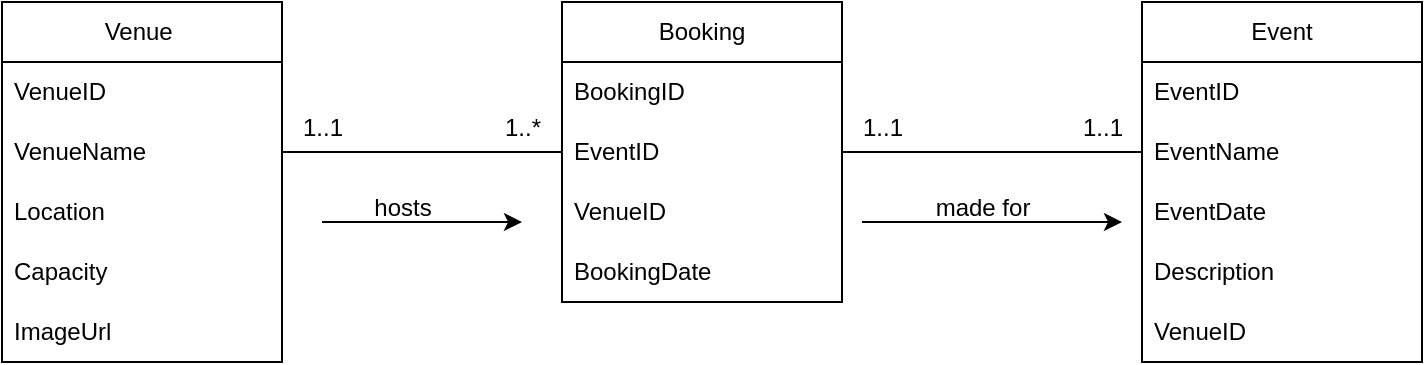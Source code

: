 <mxfile version="26.2.2">
  <diagram name="Page-1" id="wSS1VepkaRzBaKdJ-JS0">
    <mxGraphModel dx="1044" dy="626" grid="1" gridSize="10" guides="1" tooltips="1" connect="1" arrows="1" fold="1" page="1" pageScale="1" pageWidth="827" pageHeight="1169" math="0" shadow="0">
      <root>
        <mxCell id="0" />
        <mxCell id="1" parent="0" />
        <mxCell id="_Fv2cPhreYn9nHPVNvHP-1" value="Venue&amp;nbsp;" style="swimlane;fontStyle=0;childLayout=stackLayout;horizontal=1;startSize=30;horizontalStack=0;resizeParent=1;resizeParentMax=0;resizeLast=0;collapsible=1;marginBottom=0;whiteSpace=wrap;html=1;" parent="1" vertex="1">
          <mxGeometry x="40" y="120" width="140" height="180" as="geometry" />
        </mxCell>
        <mxCell id="_Fv2cPhreYn9nHPVNvHP-2" value="VenueID" style="text;strokeColor=none;fillColor=none;align=left;verticalAlign=middle;spacingLeft=4;spacingRight=4;overflow=hidden;points=[[0,0.5],[1,0.5]];portConstraint=eastwest;rotatable=0;whiteSpace=wrap;html=1;" parent="_Fv2cPhreYn9nHPVNvHP-1" vertex="1">
          <mxGeometry y="30" width="140" height="30" as="geometry" />
        </mxCell>
        <mxCell id="_Fv2cPhreYn9nHPVNvHP-3" value="VenueName" style="text;strokeColor=none;fillColor=none;align=left;verticalAlign=middle;spacingLeft=4;spacingRight=4;overflow=hidden;points=[[0,0.5],[1,0.5]];portConstraint=eastwest;rotatable=0;whiteSpace=wrap;html=1;" parent="_Fv2cPhreYn9nHPVNvHP-1" vertex="1">
          <mxGeometry y="60" width="140" height="30" as="geometry" />
        </mxCell>
        <mxCell id="_Fv2cPhreYn9nHPVNvHP-4" value="Location" style="text;strokeColor=none;fillColor=none;align=left;verticalAlign=middle;spacingLeft=4;spacingRight=4;overflow=hidden;points=[[0,0.5],[1,0.5]];portConstraint=eastwest;rotatable=0;whiteSpace=wrap;html=1;" parent="_Fv2cPhreYn9nHPVNvHP-1" vertex="1">
          <mxGeometry y="90" width="140" height="30" as="geometry" />
        </mxCell>
        <mxCell id="VY9v_KLWuM8jvHjgmxNK-53" value="Capacity&amp;nbsp;" style="text;strokeColor=none;fillColor=none;align=left;verticalAlign=middle;spacingLeft=4;spacingRight=4;overflow=hidden;points=[[0,0.5],[1,0.5]];portConstraint=eastwest;rotatable=0;whiteSpace=wrap;html=1;" parent="_Fv2cPhreYn9nHPVNvHP-1" vertex="1">
          <mxGeometry y="120" width="140" height="30" as="geometry" />
        </mxCell>
        <mxCell id="VY9v_KLWuM8jvHjgmxNK-54" value="ImageUrl" style="text;strokeColor=none;fillColor=none;align=left;verticalAlign=middle;spacingLeft=4;spacingRight=4;overflow=hidden;points=[[0,0.5],[1,0.5]];portConstraint=eastwest;rotatable=0;whiteSpace=wrap;html=1;" parent="_Fv2cPhreYn9nHPVNvHP-1" vertex="1">
          <mxGeometry y="150" width="140" height="30" as="geometry" />
        </mxCell>
        <mxCell id="VY9v_KLWuM8jvHjgmxNK-1" value="Event" style="swimlane;fontStyle=0;childLayout=stackLayout;horizontal=1;startSize=30;horizontalStack=0;resizeParent=1;resizeParentMax=0;resizeLast=0;collapsible=1;marginBottom=0;whiteSpace=wrap;html=1;" parent="1" vertex="1">
          <mxGeometry x="610" y="120" width="140" height="180" as="geometry" />
        </mxCell>
        <mxCell id="VY9v_KLWuM8jvHjgmxNK-2" value="EventID" style="text;strokeColor=none;fillColor=none;align=left;verticalAlign=middle;spacingLeft=4;spacingRight=4;overflow=hidden;points=[[0,0.5],[1,0.5]];portConstraint=eastwest;rotatable=0;whiteSpace=wrap;html=1;" parent="VY9v_KLWuM8jvHjgmxNK-1" vertex="1">
          <mxGeometry y="30" width="140" height="30" as="geometry" />
        </mxCell>
        <mxCell id="VY9v_KLWuM8jvHjgmxNK-3" value="EventName" style="text;strokeColor=none;fillColor=none;align=left;verticalAlign=middle;spacingLeft=4;spacingRight=4;overflow=hidden;points=[[0,0.5],[1,0.5]];portConstraint=eastwest;rotatable=0;whiteSpace=wrap;html=1;" parent="VY9v_KLWuM8jvHjgmxNK-1" vertex="1">
          <mxGeometry y="60" width="140" height="30" as="geometry" />
        </mxCell>
        <mxCell id="VY9v_KLWuM8jvHjgmxNK-4" value="EventDate" style="text;strokeColor=none;fillColor=none;align=left;verticalAlign=middle;spacingLeft=4;spacingRight=4;overflow=hidden;points=[[0,0.5],[1,0.5]];portConstraint=eastwest;rotatable=0;whiteSpace=wrap;html=1;" parent="VY9v_KLWuM8jvHjgmxNK-1" vertex="1">
          <mxGeometry y="90" width="140" height="30" as="geometry" />
        </mxCell>
        <mxCell id="VY9v_KLWuM8jvHjgmxNK-56" value="Description" style="text;strokeColor=none;fillColor=none;align=left;verticalAlign=middle;spacingLeft=4;spacingRight=4;overflow=hidden;points=[[0,0.5],[1,0.5]];portConstraint=eastwest;rotatable=0;whiteSpace=wrap;html=1;" parent="VY9v_KLWuM8jvHjgmxNK-1" vertex="1">
          <mxGeometry y="120" width="140" height="30" as="geometry" />
        </mxCell>
        <mxCell id="VY9v_KLWuM8jvHjgmxNK-57" value="VenueID" style="text;strokeColor=none;fillColor=none;align=left;verticalAlign=middle;spacingLeft=4;spacingRight=4;overflow=hidden;points=[[0,0.5],[1,0.5]];portConstraint=eastwest;rotatable=0;whiteSpace=wrap;html=1;" parent="VY9v_KLWuM8jvHjgmxNK-1" vertex="1">
          <mxGeometry y="150" width="140" height="30" as="geometry" />
        </mxCell>
        <mxCell id="VY9v_KLWuM8jvHjgmxNK-29" value="Booking" style="swimlane;fontStyle=0;childLayout=stackLayout;horizontal=1;startSize=30;horizontalStack=0;resizeParent=1;resizeParentMax=0;resizeLast=0;collapsible=1;marginBottom=0;whiteSpace=wrap;html=1;" parent="1" vertex="1">
          <mxGeometry x="320" y="120" width="140" height="150" as="geometry" />
        </mxCell>
        <mxCell id="VY9v_KLWuM8jvHjgmxNK-30" value="BookingID&amp;nbsp;" style="text;strokeColor=none;fillColor=none;align=left;verticalAlign=middle;spacingLeft=4;spacingRight=4;overflow=hidden;points=[[0,0.5],[1,0.5]];portConstraint=eastwest;rotatable=0;whiteSpace=wrap;html=1;" parent="VY9v_KLWuM8jvHjgmxNK-29" vertex="1">
          <mxGeometry y="30" width="140" height="30" as="geometry" />
        </mxCell>
        <mxCell id="VY9v_KLWuM8jvHjgmxNK-31" value="EventID" style="text;strokeColor=none;fillColor=none;align=left;verticalAlign=middle;spacingLeft=4;spacingRight=4;overflow=hidden;points=[[0,0.5],[1,0.5]];portConstraint=eastwest;rotatable=0;whiteSpace=wrap;html=1;" parent="VY9v_KLWuM8jvHjgmxNK-29" vertex="1">
          <mxGeometry y="60" width="140" height="30" as="geometry" />
        </mxCell>
        <mxCell id="VY9v_KLWuM8jvHjgmxNK-32" value="VenueID" style="text;strokeColor=none;fillColor=none;align=left;verticalAlign=middle;spacingLeft=4;spacingRight=4;overflow=hidden;points=[[0,0.5],[1,0.5]];portConstraint=eastwest;rotatable=0;whiteSpace=wrap;html=1;" parent="VY9v_KLWuM8jvHjgmxNK-29" vertex="1">
          <mxGeometry y="90" width="140" height="30" as="geometry" />
        </mxCell>
        <mxCell id="VY9v_KLWuM8jvHjgmxNK-59" value="BookingDate" style="text;strokeColor=none;fillColor=none;align=left;verticalAlign=middle;spacingLeft=4;spacingRight=4;overflow=hidden;points=[[0,0.5],[1,0.5]];portConstraint=eastwest;rotatable=0;whiteSpace=wrap;html=1;" parent="VY9v_KLWuM8jvHjgmxNK-29" vertex="1">
          <mxGeometry y="120" width="140" height="30" as="geometry" />
        </mxCell>
        <mxCell id="VY9v_KLWuM8jvHjgmxNK-60" style="edgeStyle=orthogonalEdgeStyle;rounded=0;orthogonalLoop=1;jettySize=auto;html=1;exitX=1;exitY=0.5;exitDx=0;exitDy=0;endArrow=none;startFill=0;" parent="1" source="_Fv2cPhreYn9nHPVNvHP-3" target="VY9v_KLWuM8jvHjgmxNK-31" edge="1">
          <mxGeometry relative="1" as="geometry" />
        </mxCell>
        <mxCell id="VY9v_KLWuM8jvHjgmxNK-61" style="edgeStyle=orthogonalEdgeStyle;rounded=0;orthogonalLoop=1;jettySize=auto;html=1;exitX=0;exitY=0.5;exitDx=0;exitDy=0;entryX=1;entryY=0.5;entryDx=0;entryDy=0;endArrow=none;startFill=0;" parent="1" source="VY9v_KLWuM8jvHjgmxNK-3" target="VY9v_KLWuM8jvHjgmxNK-31" edge="1">
          <mxGeometry relative="1" as="geometry" />
        </mxCell>
        <mxCell id="VY9v_KLWuM8jvHjgmxNK-62" value="" style="endArrow=classic;html=1;rounded=0;" parent="1" edge="1">
          <mxGeometry width="50" height="50" relative="1" as="geometry">
            <mxPoint x="200" y="230" as="sourcePoint" />
            <mxPoint x="300" y="230" as="targetPoint" />
          </mxGeometry>
        </mxCell>
        <mxCell id="VY9v_KLWuM8jvHjgmxNK-63" value="" style="endArrow=classic;html=1;rounded=0;" parent="1" edge="1">
          <mxGeometry width="50" height="50" relative="1" as="geometry">
            <mxPoint x="470" y="230" as="sourcePoint" />
            <mxPoint x="600" y="230" as="targetPoint" />
          </mxGeometry>
        </mxCell>
        <mxCell id="54wOaB0Sxnfvw4GkTTE9-2" value="hosts" style="text;html=1;align=center;verticalAlign=middle;resizable=0;points=[];autosize=1;strokeColor=none;fillColor=none;" vertex="1" parent="1">
          <mxGeometry x="215" y="208" width="50" height="30" as="geometry" />
        </mxCell>
        <mxCell id="54wOaB0Sxnfvw4GkTTE9-3" value="made for" style="text;html=1;align=center;verticalAlign=middle;resizable=0;points=[];autosize=1;strokeColor=none;fillColor=none;" vertex="1" parent="1">
          <mxGeometry x="495" y="208" width="70" height="30" as="geometry" />
        </mxCell>
        <mxCell id="54wOaB0Sxnfvw4GkTTE9-4" value="1..*" style="text;html=1;align=center;verticalAlign=middle;resizable=0;points=[];autosize=1;strokeColor=none;fillColor=none;" vertex="1" parent="1">
          <mxGeometry x="280" y="168" width="40" height="30" as="geometry" />
        </mxCell>
        <mxCell id="54wOaB0Sxnfvw4GkTTE9-5" value="1..1" style="text;html=1;align=center;verticalAlign=middle;resizable=0;points=[];autosize=1;strokeColor=none;fillColor=none;" vertex="1" parent="1">
          <mxGeometry x="180" y="168" width="40" height="30" as="geometry" />
        </mxCell>
        <mxCell id="54wOaB0Sxnfvw4GkTTE9-6" value="1..1" style="text;html=1;align=center;verticalAlign=middle;resizable=0;points=[];autosize=1;strokeColor=none;fillColor=none;" vertex="1" parent="1">
          <mxGeometry x="570" y="168" width="40" height="30" as="geometry" />
        </mxCell>
        <mxCell id="54wOaB0Sxnfvw4GkTTE9-7" value="1..1" style="text;html=1;align=center;verticalAlign=middle;resizable=0;points=[];autosize=1;strokeColor=none;fillColor=none;" vertex="1" parent="1">
          <mxGeometry x="460" y="168" width="40" height="30" as="geometry" />
        </mxCell>
      </root>
    </mxGraphModel>
  </diagram>
</mxfile>
